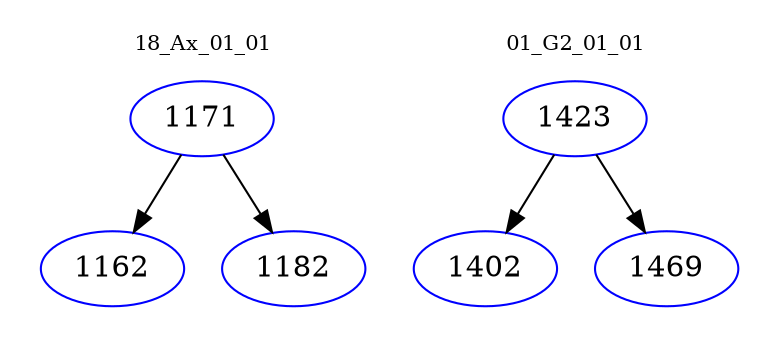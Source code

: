 digraph{
subgraph cluster_0 {
color = white
label = "18_Ax_01_01";
fontsize=10;
T0_1171 [label="1171", color="blue"]
T0_1171 -> T0_1162 [color="black"]
T0_1162 [label="1162", color="blue"]
T0_1171 -> T0_1182 [color="black"]
T0_1182 [label="1182", color="blue"]
}
subgraph cluster_1 {
color = white
label = "01_G2_01_01";
fontsize=10;
T1_1423 [label="1423", color="blue"]
T1_1423 -> T1_1402 [color="black"]
T1_1402 [label="1402", color="blue"]
T1_1423 -> T1_1469 [color="black"]
T1_1469 [label="1469", color="blue"]
}
}

